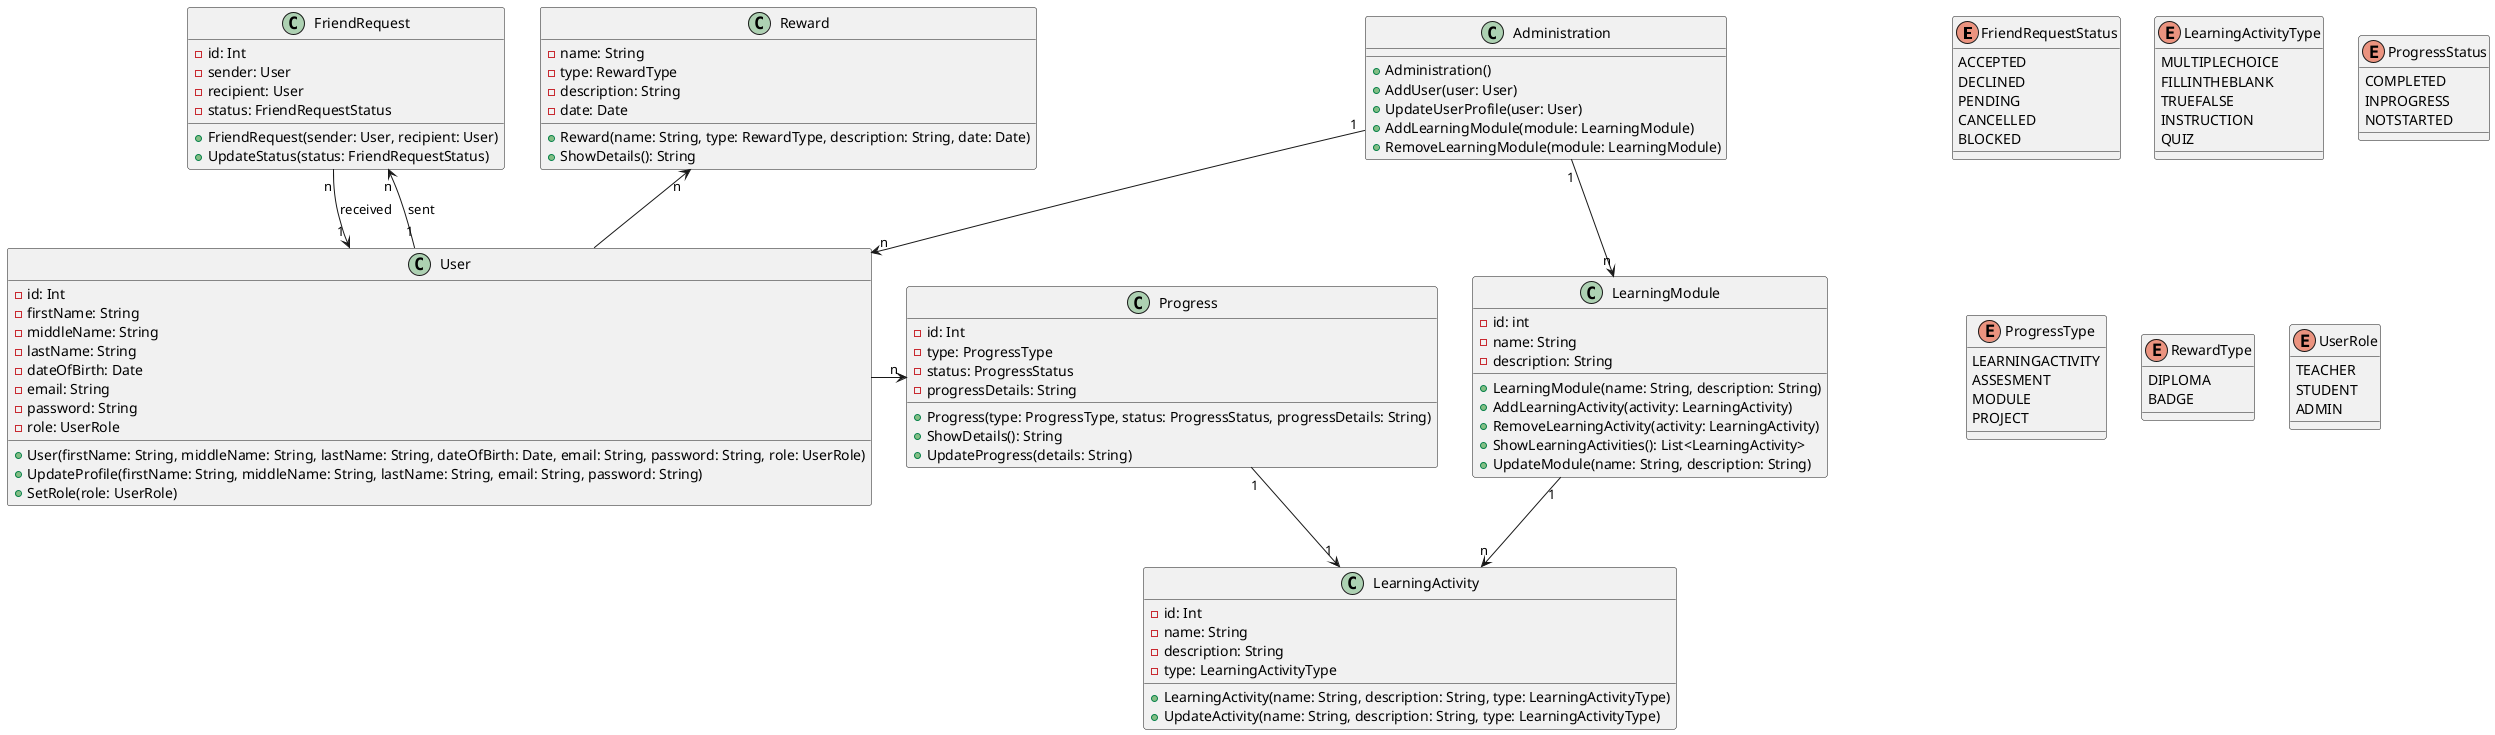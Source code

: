 @startuml

enum FriendRequestStatus {
    ACCEPTED
    DECLINED
    PENDING
    CANCELLED
    BLOCKED
}

enum LearningActivityType {
    MULTIPLECHOICE
    FILLINTHEBLANK
    TRUEFALSE
    INSTRUCTION
    QUIZ
}

enum ProgressStatus {
    COMPLETED
    INPROGRESS
    NOTSTARTED
}

enum ProgressType {
    LEARNINGACTIVITY
    ASSESMENT
    MODULE
    PROJECT
}

enum RewardType {
    DIPLOMA
    BADGE
}

enum UserRole {
    TEACHER
    STUDENT
    ADMIN
}

class Administration {
    + Administration()
    + AddUser(user: User)
    + UpdateUserProfile(user: User)
    + AddLearningModule(module: LearningModule)
    + RemoveLearningModule(module: LearningModule)
}

class FriendRequest {
    - id: Int
    - sender: User
    - recipient: User
    - status: FriendRequestStatus
    +FriendRequest(sender: User, recipient: User)
    +UpdateStatus(status: FriendRequestStatus)
}

class LearningActivity {
    -id: Int
    -name: String
    -description: String
    -type: LearningActivityType
    +LearningActivity(name: String, description: String, type: LearningActivityType)
    +UpdateActivity(name: String, description: String, type: LearningActivityType)
}

class LearningModule {
    -id: int
    -name: String
    -description: String
    +LearningModule(name: String, description: String)
    +AddLearningActivity(activity: LearningActivity)
    +RemoveLearningActivity(activity: LearningActivity)
    +ShowLearningActivities(): List<LearningActivity>
    +UpdateModule(name: String, description: String)
}

class Progress {
    -id: Int
    -type: ProgressType
    -status: ProgressStatus
    -progressDetails: String
    +Progress(type: ProgressType, status: ProgressStatus, progressDetails: String)
    +ShowDetails(): String
    +UpdateProgress(details: String)
}

class Reward {
    -name: String
    -type: RewardType
    -description: String
    -date: Date
    +Reward(name: String, type: RewardType, description: String, date: Date)
    +ShowDetails(): String
}

class User {
    -id: Int
    -firstName: String
    -middleName: String
    -lastName: String
    -dateOfBirth: Date
    -email: String
    -password: String
    -role: UserRole
    +User(firstName: String, middleName: String, lastName: String, dateOfBirth: Date, email: String, password: String, role: UserRole)
    +UpdateProfile(firstName: String, middleName: String, lastName: String, email: String, password: String)
    +SetRole(role: UserRole)
}

Administration "1" -right-> "n" User
Administration "1" -down-> "n" LearningModule

User -up-> "n" Reward
User -right-> "n" Progress

User "1" -up-> "n" FriendRequest : sent
User "1" <-up- "n" FriendRequest : received

Progress "1" -down-> "1" LearningActivity

LearningModule "1" --> "n" LearningActivity
@enduml